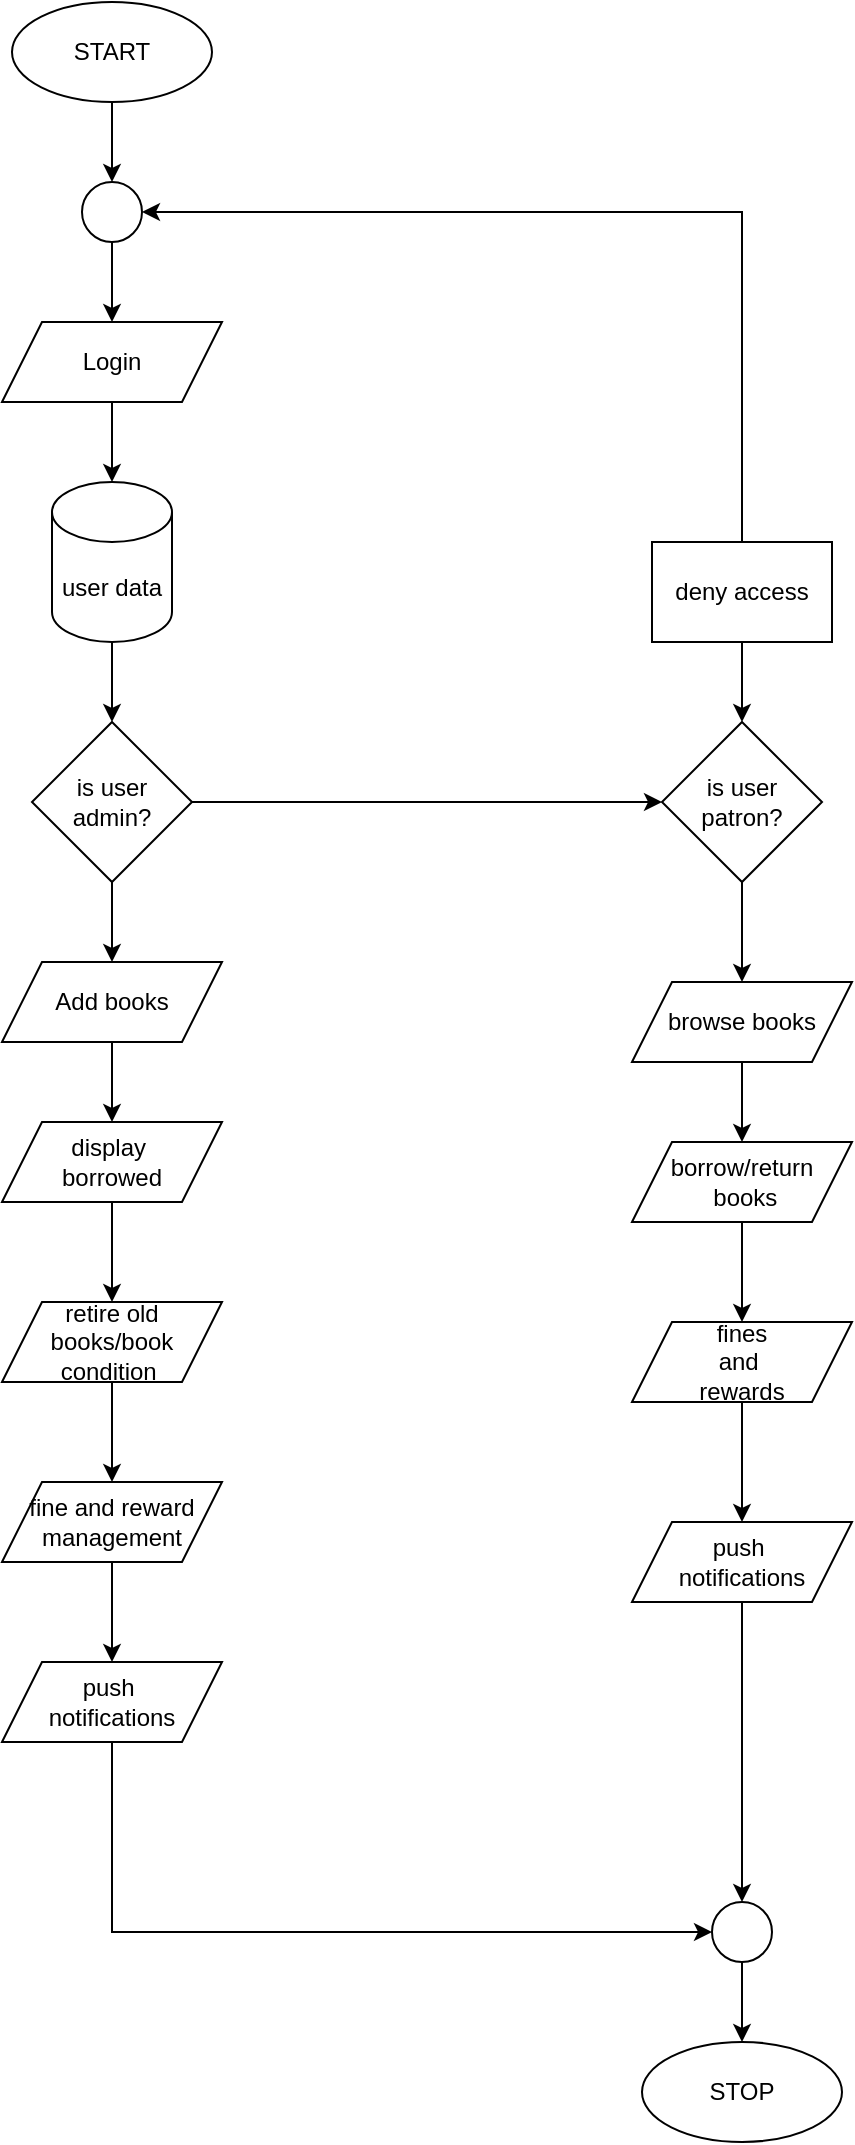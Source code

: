<mxfile version="24.1.0" type="github">
  <diagram id="C5RBs43oDa-KdzZeNtuy" name="Page-1">
    <mxGraphModel dx="1194" dy="675" grid="1" gridSize="10" guides="1" tooltips="1" connect="1" arrows="1" fold="1" page="1" pageScale="1" pageWidth="827" pageHeight="1169" math="0" shadow="0">
      <root>
        <mxCell id="WIyWlLk6GJQsqaUBKTNV-0" />
        <mxCell id="WIyWlLk6GJQsqaUBKTNV-1" parent="WIyWlLk6GJQsqaUBKTNV-0" />
        <mxCell id="z-chgZ_pZuk4-kf4tfoL-0" value="START" style="ellipse;whiteSpace=wrap;html=1;" vertex="1" parent="WIyWlLk6GJQsqaUBKTNV-1">
          <mxGeometry x="310" y="40" width="100" height="50" as="geometry" />
        </mxCell>
        <mxCell id="z-chgZ_pZuk4-kf4tfoL-1" value="" style="ellipse;whiteSpace=wrap;html=1;aspect=fixed;" vertex="1" parent="WIyWlLk6GJQsqaUBKTNV-1">
          <mxGeometry x="345" y="130" width="30" height="30" as="geometry" />
        </mxCell>
        <mxCell id="z-chgZ_pZuk4-kf4tfoL-2" value="Login" style="shape=parallelogram;perimeter=parallelogramPerimeter;whiteSpace=wrap;html=1;fixedSize=1;" vertex="1" parent="WIyWlLk6GJQsqaUBKTNV-1">
          <mxGeometry x="305" y="200" width="110" height="40" as="geometry" />
        </mxCell>
        <mxCell id="z-chgZ_pZuk4-kf4tfoL-3" value="" style="edgeStyle=none;orthogonalLoop=1;jettySize=auto;html=1;rounded=0;exitX=0.5;exitY=1;exitDx=0;exitDy=0;entryX=0.5;entryY=0;entryDx=0;entryDy=0;" edge="1" parent="WIyWlLk6GJQsqaUBKTNV-1" source="z-chgZ_pZuk4-kf4tfoL-0" target="z-chgZ_pZuk4-kf4tfoL-1">
          <mxGeometry width="100" relative="1" as="geometry">
            <mxPoint x="390" y="120" as="sourcePoint" />
            <mxPoint x="490" y="120" as="targetPoint" />
            <Array as="points" />
          </mxGeometry>
        </mxCell>
        <mxCell id="z-chgZ_pZuk4-kf4tfoL-4" value="" style="edgeStyle=none;orthogonalLoop=1;jettySize=auto;html=1;rounded=0;exitX=0.5;exitY=1;exitDx=0;exitDy=0;entryX=0.5;entryY=0;entryDx=0;entryDy=0;" edge="1" parent="WIyWlLk6GJQsqaUBKTNV-1" source="z-chgZ_pZuk4-kf4tfoL-1" target="z-chgZ_pZuk4-kf4tfoL-2">
          <mxGeometry width="100" relative="1" as="geometry">
            <mxPoint x="360" y="170" as="sourcePoint" />
            <mxPoint x="460" y="170" as="targetPoint" />
            <Array as="points" />
          </mxGeometry>
        </mxCell>
        <mxCell id="z-chgZ_pZuk4-kf4tfoL-5" value="user data" style="shape=cylinder3;whiteSpace=wrap;html=1;boundedLbl=1;backgroundOutline=1;size=15;" vertex="1" parent="WIyWlLk6GJQsqaUBKTNV-1">
          <mxGeometry x="330" y="280" width="60" height="80" as="geometry" />
        </mxCell>
        <mxCell id="z-chgZ_pZuk4-kf4tfoL-30" value="" style="edgeStyle=orthogonalEdgeStyle;rounded=0;orthogonalLoop=1;jettySize=auto;html=1;" edge="1" parent="WIyWlLk6GJQsqaUBKTNV-1" source="z-chgZ_pZuk4-kf4tfoL-6" target="z-chgZ_pZuk4-kf4tfoL-9">
          <mxGeometry relative="1" as="geometry" />
        </mxCell>
        <mxCell id="z-chgZ_pZuk4-kf4tfoL-6" value="is user admin?" style="rhombus;whiteSpace=wrap;html=1;" vertex="1" parent="WIyWlLk6GJQsqaUBKTNV-1">
          <mxGeometry x="320" y="400" width="80" height="80" as="geometry" />
        </mxCell>
        <mxCell id="z-chgZ_pZuk4-kf4tfoL-7" value="is user patron?" style="rhombus;whiteSpace=wrap;html=1;" vertex="1" parent="WIyWlLk6GJQsqaUBKTNV-1">
          <mxGeometry x="635" y="400" width="80" height="80" as="geometry" />
        </mxCell>
        <mxCell id="z-chgZ_pZuk4-kf4tfoL-8" value="deny access" style="rounded=0;whiteSpace=wrap;html=1;" vertex="1" parent="WIyWlLk6GJQsqaUBKTNV-1">
          <mxGeometry x="630" y="310" width="90" height="50" as="geometry" />
        </mxCell>
        <mxCell id="z-chgZ_pZuk4-kf4tfoL-9" value="Add books" style="shape=parallelogram;perimeter=parallelogramPerimeter;whiteSpace=wrap;html=1;fixedSize=1;" vertex="1" parent="WIyWlLk6GJQsqaUBKTNV-1">
          <mxGeometry x="305" y="520" width="110" height="40" as="geometry" />
        </mxCell>
        <mxCell id="z-chgZ_pZuk4-kf4tfoL-10" value="display&amp;nbsp;&lt;div&gt;borrowed&lt;/div&gt;" style="shape=parallelogram;perimeter=parallelogramPerimeter;whiteSpace=wrap;html=1;fixedSize=1;" vertex="1" parent="WIyWlLk6GJQsqaUBKTNV-1">
          <mxGeometry x="305" y="600" width="110" height="40" as="geometry" />
        </mxCell>
        <mxCell id="z-chgZ_pZuk4-kf4tfoL-11" value="retire old books/book condition&amp;nbsp;" style="shape=parallelogram;perimeter=parallelogramPerimeter;whiteSpace=wrap;html=1;fixedSize=1;" vertex="1" parent="WIyWlLk6GJQsqaUBKTNV-1">
          <mxGeometry x="305" y="690" width="110" height="40" as="geometry" />
        </mxCell>
        <mxCell id="z-chgZ_pZuk4-kf4tfoL-12" value="fine and reward management" style="shape=parallelogram;perimeter=parallelogramPerimeter;whiteSpace=wrap;html=1;fixedSize=1;" vertex="1" parent="WIyWlLk6GJQsqaUBKTNV-1">
          <mxGeometry x="305" y="780" width="110" height="40" as="geometry" />
        </mxCell>
        <mxCell id="z-chgZ_pZuk4-kf4tfoL-13" value="push&amp;nbsp;&lt;div&gt;notifications&lt;/div&gt;" style="shape=parallelogram;perimeter=parallelogramPerimeter;whiteSpace=wrap;html=1;fixedSize=1;" vertex="1" parent="WIyWlLk6GJQsqaUBKTNV-1">
          <mxGeometry x="305" y="870" width="110" height="40" as="geometry" />
        </mxCell>
        <mxCell id="z-chgZ_pZuk4-kf4tfoL-14" value="browse books" style="shape=parallelogram;perimeter=parallelogramPerimeter;whiteSpace=wrap;html=1;fixedSize=1;" vertex="1" parent="WIyWlLk6GJQsqaUBKTNV-1">
          <mxGeometry x="620" y="530" width="110" height="40" as="geometry" />
        </mxCell>
        <mxCell id="z-chgZ_pZuk4-kf4tfoL-36" value="" style="edgeStyle=orthogonalEdgeStyle;rounded=0;orthogonalLoop=1;jettySize=auto;html=1;" edge="1" parent="WIyWlLk6GJQsqaUBKTNV-1" source="z-chgZ_pZuk4-kf4tfoL-15" target="z-chgZ_pZuk4-kf4tfoL-35">
          <mxGeometry relative="1" as="geometry" />
        </mxCell>
        <mxCell id="z-chgZ_pZuk4-kf4tfoL-15" value="borrow/return &amp;nbsp;books" style="shape=parallelogram;perimeter=parallelogramPerimeter;whiteSpace=wrap;html=1;fixedSize=1;" vertex="1" parent="WIyWlLk6GJQsqaUBKTNV-1">
          <mxGeometry x="620" y="610" width="110" height="40" as="geometry" />
        </mxCell>
        <mxCell id="z-chgZ_pZuk4-kf4tfoL-17" value="" style="ellipse;whiteSpace=wrap;html=1;aspect=fixed;" vertex="1" parent="WIyWlLk6GJQsqaUBKTNV-1">
          <mxGeometry x="660" y="990" width="30" height="30" as="geometry" />
        </mxCell>
        <mxCell id="z-chgZ_pZuk4-kf4tfoL-18" value="STOP" style="ellipse;whiteSpace=wrap;html=1;" vertex="1" parent="WIyWlLk6GJQsqaUBKTNV-1">
          <mxGeometry x="625" y="1060" width="100" height="50" as="geometry" />
        </mxCell>
        <mxCell id="z-chgZ_pZuk4-kf4tfoL-19" value="" style="edgeStyle=none;orthogonalLoop=1;jettySize=auto;html=1;rounded=0;exitX=0.5;exitY=0;exitDx=0;exitDy=0;entryX=1;entryY=0.5;entryDx=0;entryDy=0;" edge="1" parent="WIyWlLk6GJQsqaUBKTNV-1" source="z-chgZ_pZuk4-kf4tfoL-8" target="z-chgZ_pZuk4-kf4tfoL-1">
          <mxGeometry width="100" relative="1" as="geometry">
            <mxPoint x="370" y="150" as="sourcePoint" />
            <mxPoint x="470" y="150" as="targetPoint" />
            <Array as="points">
              <mxPoint x="675" y="145" />
              <mxPoint x="520" y="145" />
            </Array>
          </mxGeometry>
        </mxCell>
        <mxCell id="z-chgZ_pZuk4-kf4tfoL-20" value="" style="edgeStyle=none;orthogonalLoop=1;jettySize=auto;html=1;rounded=0;exitX=0.5;exitY=1;exitDx=0;exitDy=0;entryX=0.5;entryY=0;entryDx=0;entryDy=0;entryPerimeter=0;" edge="1" parent="WIyWlLk6GJQsqaUBKTNV-1" source="z-chgZ_pZuk4-kf4tfoL-2" target="z-chgZ_pZuk4-kf4tfoL-5">
          <mxGeometry width="100" relative="1" as="geometry">
            <mxPoint x="370" y="260" as="sourcePoint" />
            <mxPoint x="470" y="260" as="targetPoint" />
            <Array as="points" />
          </mxGeometry>
        </mxCell>
        <mxCell id="z-chgZ_pZuk4-kf4tfoL-21" value="" style="edgeStyle=none;orthogonalLoop=1;jettySize=auto;html=1;rounded=0;exitX=0.5;exitY=1;exitDx=0;exitDy=0;exitPerimeter=0;entryX=0.5;entryY=0;entryDx=0;entryDy=0;" edge="1" parent="WIyWlLk6GJQsqaUBKTNV-1" source="z-chgZ_pZuk4-kf4tfoL-5" target="z-chgZ_pZuk4-kf4tfoL-6">
          <mxGeometry width="100" relative="1" as="geometry">
            <mxPoint x="380" y="280" as="sourcePoint" />
            <mxPoint x="480" y="280" as="targetPoint" />
            <Array as="points" />
          </mxGeometry>
        </mxCell>
        <mxCell id="z-chgZ_pZuk4-kf4tfoL-22" value="" style="edgeStyle=none;orthogonalLoop=1;jettySize=auto;html=1;rounded=0;exitX=1;exitY=0.5;exitDx=0;exitDy=0;entryX=0;entryY=0.5;entryDx=0;entryDy=0;" edge="1" parent="WIyWlLk6GJQsqaUBKTNV-1" source="z-chgZ_pZuk4-kf4tfoL-6" target="z-chgZ_pZuk4-kf4tfoL-7">
          <mxGeometry width="100" relative="1" as="geometry">
            <mxPoint x="360" y="420" as="sourcePoint" />
            <mxPoint x="460" y="420" as="targetPoint" />
            <Array as="points" />
          </mxGeometry>
        </mxCell>
        <mxCell id="z-chgZ_pZuk4-kf4tfoL-23" value="" style="edgeStyle=none;orthogonalLoop=1;jettySize=auto;html=1;rounded=0;exitX=0.5;exitY=1;exitDx=0;exitDy=0;entryX=0.5;entryY=0;entryDx=0;entryDy=0;" edge="1" parent="WIyWlLk6GJQsqaUBKTNV-1" source="z-chgZ_pZuk4-kf4tfoL-8" target="z-chgZ_pZuk4-kf4tfoL-7">
          <mxGeometry width="100" relative="1" as="geometry">
            <mxPoint x="540" y="380" as="sourcePoint" />
            <mxPoint x="640" y="380" as="targetPoint" />
            <Array as="points" />
          </mxGeometry>
        </mxCell>
        <mxCell id="z-chgZ_pZuk4-kf4tfoL-24" value="" style="edgeStyle=none;orthogonalLoop=1;jettySize=auto;html=1;rounded=0;exitX=0.5;exitY=1;exitDx=0;exitDy=0;entryX=0.5;entryY=0;entryDx=0;entryDy=0;" edge="1" parent="WIyWlLk6GJQsqaUBKTNV-1" source="z-chgZ_pZuk4-kf4tfoL-7" target="z-chgZ_pZuk4-kf4tfoL-14">
          <mxGeometry width="100" relative="1" as="geometry">
            <mxPoint x="560" y="490" as="sourcePoint" />
            <mxPoint x="660" y="490" as="targetPoint" />
            <Array as="points" />
          </mxGeometry>
        </mxCell>
        <mxCell id="z-chgZ_pZuk4-kf4tfoL-25" value="" style="edgeStyle=none;orthogonalLoop=1;jettySize=auto;html=1;rounded=0;exitX=0.5;exitY=1;exitDx=0;exitDy=0;entryX=0.5;entryY=0;entryDx=0;entryDy=0;" edge="1" parent="WIyWlLk6GJQsqaUBKTNV-1" source="z-chgZ_pZuk4-kf4tfoL-14" target="z-chgZ_pZuk4-kf4tfoL-15">
          <mxGeometry width="100" relative="1" as="geometry">
            <mxPoint x="560" y="570" as="sourcePoint" />
            <mxPoint x="660" y="570" as="targetPoint" />
            <Array as="points" />
          </mxGeometry>
        </mxCell>
        <mxCell id="z-chgZ_pZuk4-kf4tfoL-28" value="" style="edgeStyle=none;orthogonalLoop=1;jettySize=auto;html=1;rounded=0;exitX=0.5;exitY=1;exitDx=0;exitDy=0;entryX=0.5;entryY=0;entryDx=0;entryDy=0;" edge="1" parent="WIyWlLk6GJQsqaUBKTNV-1" source="z-chgZ_pZuk4-kf4tfoL-17" target="z-chgZ_pZuk4-kf4tfoL-18">
          <mxGeometry width="100" relative="1" as="geometry">
            <mxPoint x="550" y="1020" as="sourcePoint" />
            <mxPoint x="650" y="1020" as="targetPoint" />
            <Array as="points" />
          </mxGeometry>
        </mxCell>
        <mxCell id="z-chgZ_pZuk4-kf4tfoL-29" value="" style="edgeStyle=none;orthogonalLoop=1;jettySize=auto;html=1;rounded=0;exitX=0.5;exitY=1;exitDx=0;exitDy=0;entryX=0;entryY=0.5;entryDx=0;entryDy=0;" edge="1" parent="WIyWlLk6GJQsqaUBKTNV-1" source="z-chgZ_pZuk4-kf4tfoL-13" target="z-chgZ_pZuk4-kf4tfoL-17">
          <mxGeometry width="100" relative="1" as="geometry">
            <mxPoint x="310" y="950" as="sourcePoint" />
            <mxPoint x="410" y="950" as="targetPoint" />
            <Array as="points">
              <mxPoint x="360" y="1005" />
            </Array>
          </mxGeometry>
        </mxCell>
        <mxCell id="z-chgZ_pZuk4-kf4tfoL-31" value="" style="edgeStyle=none;orthogonalLoop=1;jettySize=auto;html=1;rounded=0;exitX=0.5;exitY=1;exitDx=0;exitDy=0;entryX=0.5;entryY=0;entryDx=0;entryDy=0;" edge="1" parent="WIyWlLk6GJQsqaUBKTNV-1" source="z-chgZ_pZuk4-kf4tfoL-9" target="z-chgZ_pZuk4-kf4tfoL-10">
          <mxGeometry width="100" relative="1" as="geometry">
            <mxPoint x="290" y="580" as="sourcePoint" />
            <mxPoint x="390" y="580" as="targetPoint" />
            <Array as="points" />
          </mxGeometry>
        </mxCell>
        <mxCell id="z-chgZ_pZuk4-kf4tfoL-32" value="" style="edgeStyle=none;orthogonalLoop=1;jettySize=auto;html=1;rounded=0;exitX=0.5;exitY=1;exitDx=0;exitDy=0;entryX=0.5;entryY=0;entryDx=0;entryDy=0;" edge="1" parent="WIyWlLk6GJQsqaUBKTNV-1" source="z-chgZ_pZuk4-kf4tfoL-10" target="z-chgZ_pZuk4-kf4tfoL-11">
          <mxGeometry width="100" relative="1" as="geometry">
            <mxPoint x="350" y="670" as="sourcePoint" />
            <mxPoint x="450" y="670" as="targetPoint" />
            <Array as="points" />
          </mxGeometry>
        </mxCell>
        <mxCell id="z-chgZ_pZuk4-kf4tfoL-33" value="" style="edgeStyle=none;orthogonalLoop=1;jettySize=auto;html=1;rounded=0;exitX=0.5;exitY=1;exitDx=0;exitDy=0;entryX=0.5;entryY=0;entryDx=0;entryDy=0;" edge="1" parent="WIyWlLk6GJQsqaUBKTNV-1" source="z-chgZ_pZuk4-kf4tfoL-11" target="z-chgZ_pZuk4-kf4tfoL-12">
          <mxGeometry width="100" relative="1" as="geometry">
            <mxPoint x="400" y="740" as="sourcePoint" />
            <mxPoint x="500" y="740" as="targetPoint" />
            <Array as="points" />
          </mxGeometry>
        </mxCell>
        <mxCell id="z-chgZ_pZuk4-kf4tfoL-34" value="" style="edgeStyle=none;orthogonalLoop=1;jettySize=auto;html=1;rounded=0;exitX=0.5;exitY=1;exitDx=0;exitDy=0;entryX=0.5;entryY=0;entryDx=0;entryDy=0;" edge="1" parent="WIyWlLk6GJQsqaUBKTNV-1" source="z-chgZ_pZuk4-kf4tfoL-12" target="z-chgZ_pZuk4-kf4tfoL-13">
          <mxGeometry width="100" relative="1" as="geometry">
            <mxPoint x="400" y="840" as="sourcePoint" />
            <mxPoint x="500" y="840" as="targetPoint" />
            <Array as="points" />
          </mxGeometry>
        </mxCell>
        <mxCell id="z-chgZ_pZuk4-kf4tfoL-40" value="" style="edgeStyle=orthogonalEdgeStyle;rounded=0;orthogonalLoop=1;jettySize=auto;html=1;" edge="1" parent="WIyWlLk6GJQsqaUBKTNV-1" source="z-chgZ_pZuk4-kf4tfoL-35" target="z-chgZ_pZuk4-kf4tfoL-39">
          <mxGeometry relative="1" as="geometry" />
        </mxCell>
        <mxCell id="z-chgZ_pZuk4-kf4tfoL-35" value="fines&lt;div&gt;and&amp;nbsp;&lt;/div&gt;&lt;div&gt;rewards&lt;/div&gt;" style="shape=parallelogram;perimeter=parallelogramPerimeter;whiteSpace=wrap;html=1;fixedSize=1;" vertex="1" parent="WIyWlLk6GJQsqaUBKTNV-1">
          <mxGeometry x="620" y="700" width="110" height="40" as="geometry" />
        </mxCell>
        <mxCell id="z-chgZ_pZuk4-kf4tfoL-39" value="push&amp;nbsp;&lt;div&gt;notifications&lt;/div&gt;" style="shape=parallelogram;perimeter=parallelogramPerimeter;whiteSpace=wrap;html=1;fixedSize=1;" vertex="1" parent="WIyWlLk6GJQsqaUBKTNV-1">
          <mxGeometry x="620" y="800" width="110" height="40" as="geometry" />
        </mxCell>
        <mxCell id="z-chgZ_pZuk4-kf4tfoL-41" value="" style="edgeStyle=none;orthogonalLoop=1;jettySize=auto;html=1;rounded=0;exitX=0.5;exitY=1;exitDx=0;exitDy=0;entryX=0.5;entryY=0;entryDx=0;entryDy=0;" edge="1" parent="WIyWlLk6GJQsqaUBKTNV-1" source="z-chgZ_pZuk4-kf4tfoL-39" target="z-chgZ_pZuk4-kf4tfoL-17">
          <mxGeometry width="100" relative="1" as="geometry">
            <mxPoint x="630" y="870" as="sourcePoint" />
            <mxPoint x="730" y="870" as="targetPoint" />
            <Array as="points" />
          </mxGeometry>
        </mxCell>
      </root>
    </mxGraphModel>
  </diagram>
</mxfile>
